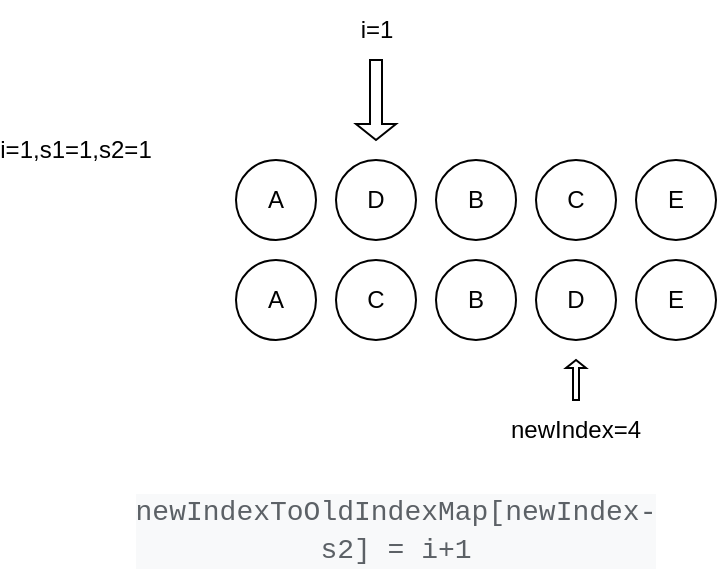 <mxfile>
    <diagram id="dvfdrXUjfDKVxRME0G3u" name="第 1 页">
        <mxGraphModel dx="573" dy="329" grid="1" gridSize="10" guides="1" tooltips="1" connect="1" arrows="1" fold="1" page="1" pageScale="1" pageWidth="827" pageHeight="1169" math="0" shadow="0">
            <root>
                <mxCell id="0"/>
                <mxCell id="1" parent="0"/>
                <mxCell id="2" value="A" style="ellipse;whiteSpace=wrap;html=1;aspect=fixed;" vertex="1" parent="1">
                    <mxGeometry x="160" y="200" width="40" height="40" as="geometry"/>
                </mxCell>
                <mxCell id="3" value="B" style="ellipse;whiteSpace=wrap;html=1;aspect=fixed;" vertex="1" parent="1">
                    <mxGeometry x="260" y="200" width="40" height="40" as="geometry"/>
                </mxCell>
                <mxCell id="4" value="C" style="ellipse;whiteSpace=wrap;html=1;aspect=fixed;" vertex="1" parent="1">
                    <mxGeometry x="310" y="200" width="40" height="40" as="geometry"/>
                </mxCell>
                <mxCell id="8" value="D" style="ellipse;whiteSpace=wrap;html=1;aspect=fixed;" vertex="1" parent="1">
                    <mxGeometry x="210" y="200" width="40" height="40" as="geometry"/>
                </mxCell>
                <mxCell id="9" value="A" style="ellipse;whiteSpace=wrap;html=1;aspect=fixed;" vertex="1" parent="1">
                    <mxGeometry x="160" y="250" width="40" height="40" as="geometry"/>
                </mxCell>
                <mxCell id="10" value="C" style="ellipse;whiteSpace=wrap;html=1;aspect=fixed;" vertex="1" parent="1">
                    <mxGeometry x="210" y="250" width="40" height="40" as="geometry"/>
                </mxCell>
                <mxCell id="11" value="B" style="ellipse;whiteSpace=wrap;html=1;aspect=fixed;" vertex="1" parent="1">
                    <mxGeometry x="260" y="250" width="40" height="40" as="geometry"/>
                </mxCell>
                <mxCell id="12" value="D" style="ellipse;whiteSpace=wrap;html=1;aspect=fixed;" vertex="1" parent="1">
                    <mxGeometry x="310" y="250" width="40" height="40" as="geometry"/>
                </mxCell>
                <mxCell id="13" value="E" style="ellipse;whiteSpace=wrap;html=1;aspect=fixed;" vertex="1" parent="1">
                    <mxGeometry x="360" y="200" width="40" height="40" as="geometry"/>
                </mxCell>
                <mxCell id="14" value="E" style="ellipse;whiteSpace=wrap;html=1;aspect=fixed;" vertex="1" parent="1">
                    <mxGeometry x="360" y="250" width="40" height="40" as="geometry"/>
                </mxCell>
                <mxCell id="18" value="" style="shape=singleArrow;direction=north;whiteSpace=wrap;html=1;" vertex="1" parent="1">
                    <mxGeometry x="325" y="300" width="10" height="20" as="geometry"/>
                </mxCell>
                <mxCell id="24" value="&lt;div style=&quot;color: rgb(92, 97, 102); background-color: rgb(248, 249, 250); font-family: Monaco, Consolas, &amp;quot;Courier New&amp;quot;, monospace; font-size: 14px; line-height: 19px;&quot;&gt;newIndexToOldIndexMap[newIndex-s2] = i+1&lt;/div&gt;" style="text;html=1;strokeColor=none;fillColor=none;align=center;verticalAlign=middle;whiteSpace=wrap;rounded=0;" vertex="1" parent="1">
                    <mxGeometry x="210" y="370" width="60" height="30" as="geometry"/>
                </mxCell>
                <mxCell id="25" value="i=1,s1=1,s2=1" style="text;html=1;strokeColor=none;fillColor=none;align=center;verticalAlign=middle;whiteSpace=wrap;rounded=0;" vertex="1" parent="1">
                    <mxGeometry x="50" y="180" width="60" height="30" as="geometry"/>
                </mxCell>
                <mxCell id="26" value="newIndex=4" style="text;html=1;strokeColor=none;fillColor=none;align=center;verticalAlign=middle;whiteSpace=wrap;rounded=0;" vertex="1" parent="1">
                    <mxGeometry x="300" y="320" width="60" height="30" as="geometry"/>
                </mxCell>
                <mxCell id="30" value="" style="shape=singleArrow;direction=south;whiteSpace=wrap;html=1;" vertex="1" parent="1">
                    <mxGeometry x="220" y="150" width="20" height="40" as="geometry"/>
                </mxCell>
                <mxCell id="31" value="i=1" style="text;html=1;align=center;verticalAlign=middle;resizable=0;points=[];autosize=1;strokeColor=none;fillColor=none;" vertex="1" parent="1">
                    <mxGeometry x="210" y="120" width="40" height="30" as="geometry"/>
                </mxCell>
            </root>
        </mxGraphModel>
    </diagram>
</mxfile>
